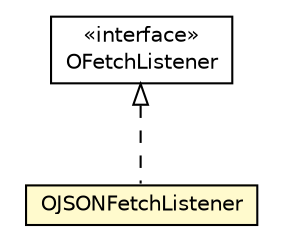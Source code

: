 #!/usr/local/bin/dot
#
# Class diagram 
# Generated by UMLGraph version R5_6-24-gf6e263 (http://www.umlgraph.org/)
#

digraph G {
	edge [fontname="Helvetica",fontsize=10,labelfontname="Helvetica",labelfontsize=10];
	node [fontname="Helvetica",fontsize=10,shape=plaintext];
	nodesep=0.25;
	ranksep=0.5;
	// com.orientechnologies.orient.core.fetch.json.OJSONFetchListener
	c4224645 [label=<<table title="com.orientechnologies.orient.core.fetch.json.OJSONFetchListener" border="0" cellborder="1" cellspacing="0" cellpadding="2" port="p" bgcolor="lemonChiffon" href="./OJSONFetchListener.html">
		<tr><td><table border="0" cellspacing="0" cellpadding="1">
<tr><td align="center" balign="center"> OJSONFetchListener </td></tr>
		</table></td></tr>
		</table>>, URL="./OJSONFetchListener.html", fontname="Helvetica", fontcolor="black", fontsize=10.0];
	// com.orientechnologies.orient.core.fetch.OFetchListener
	c4224647 [label=<<table title="com.orientechnologies.orient.core.fetch.OFetchListener" border="0" cellborder="1" cellspacing="0" cellpadding="2" port="p" href="../OFetchListener.html">
		<tr><td><table border="0" cellspacing="0" cellpadding="1">
<tr><td align="center" balign="center"> &#171;interface&#187; </td></tr>
<tr><td align="center" balign="center"> OFetchListener </td></tr>
		</table></td></tr>
		</table>>, URL="../OFetchListener.html", fontname="Helvetica", fontcolor="black", fontsize=10.0];
	//com.orientechnologies.orient.core.fetch.json.OJSONFetchListener implements com.orientechnologies.orient.core.fetch.OFetchListener
	c4224647:p -> c4224645:p [dir=back,arrowtail=empty,style=dashed];
}

